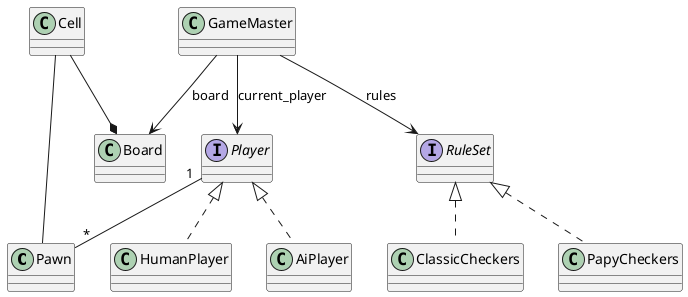 @startuml
' syntax: 
' https://plantuml.com/class-diagram

class Pawn 

class Board 

class Cell
Cell --* Board

interface Player 

class HumanPlayer implements Player

class AiPlayer implements Player

class GameMaster

Interface RuleSet

class ClassicCheckers implements RuleSet

class PapyCheckers implements RuleSet

GameMaster --> RuleSet : "rules"
GameMaster --> Player : "current_player"
GameMaster --> Board : "board"

Player "1" -- "*" Pawn
Cell -- Pawn

@enduml